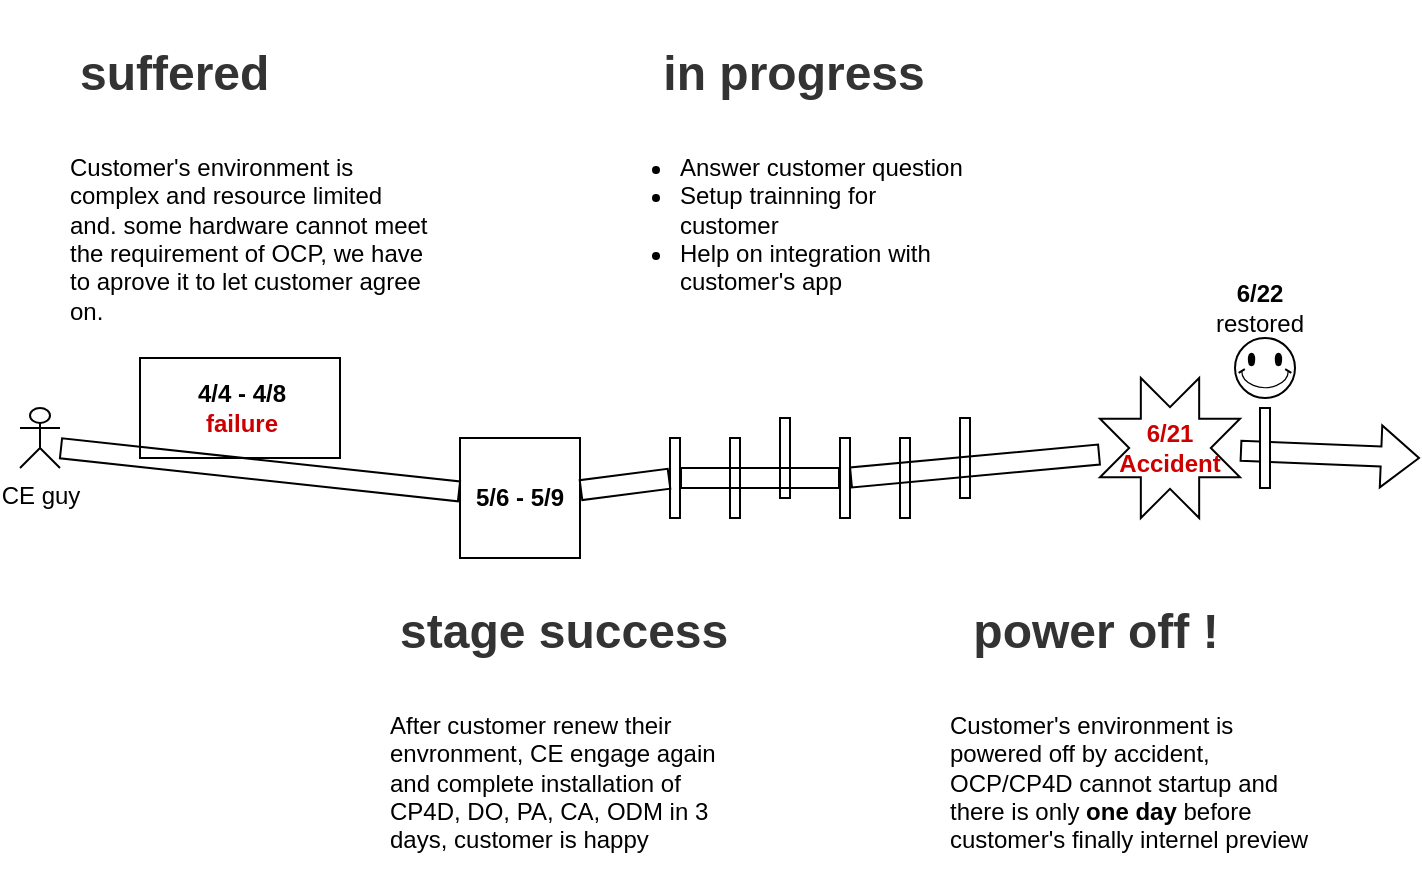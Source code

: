 <mxfile version="17.1.2" type="github"><diagram id="BywHLoRQz3fkk1G3sWwl" name="Page-1"><mxGraphModel dx="1002" dy="571" grid="1" gridSize="10" guides="1" tooltips="1" connect="1" arrows="1" fold="1" page="1" pageScale="1" pageWidth="827" pageHeight="1169" math="0" shadow="0"><root><mxCell id="0"/><mxCell id="1" parent="0"/><mxCell id="kHvv3OyTEOI5HM_wSSVV-1" value="" style="shape=flexArrow;endArrow=classic;html=1;rounded=0;startArrow=none;" edge="1" parent="1" source="kHvv3OyTEOI5HM_wSSVV-18"><mxGeometry width="50" height="50" relative="1" as="geometry"><mxPoint x="76.0" y="255.108" as="sourcePoint"/><mxPoint x="756" y="260" as="targetPoint"/></mxGeometry></mxCell><mxCell id="kHvv3OyTEOI5HM_wSSVV-2" value="" style="rounded=0;whiteSpace=wrap;html=1;" vertex="1" parent="1"><mxGeometry x="116" y="210" width="100" height="50" as="geometry"/></mxCell><mxCell id="kHvv3OyTEOI5HM_wSSVV-3" value="CE guy" style="shape=umlActor;verticalLabelPosition=bottom;verticalAlign=top;html=1;outlineConnect=0;" vertex="1" parent="1"><mxGeometry x="56" y="235" width="20" height="30" as="geometry"/></mxCell><mxCell id="kHvv3OyTEOI5HM_wSSVV-4" value="&lt;h2 style=&quot;margin: 23px 10px 25px 5px; padding: 0px; position: relative; zoom: 1; color: rgb(51, 51, 51); font-size: 24px; font-family: Arial, sans-serif; text-size-adjust: auto;&quot; class=&quot;wordbook-js&quot;&gt;&lt;span class=&quot;keyword&quot;&gt;suffered&lt;/span&gt;&lt;/h2&gt;&lt;p&gt;Customer's environment is complex and resource limited and. some hardware cannot meet the requirement of OCP, we have to aprove it to let customer agree on.&lt;/p&gt;" style="text;html=1;strokeColor=none;fillColor=none;spacing=5;spacingTop=-20;whiteSpace=wrap;overflow=hidden;rounded=0;" vertex="1" parent="1"><mxGeometry x="76" y="41" width="190" height="150" as="geometry"/></mxCell><mxCell id="kHvv3OyTEOI5HM_wSSVV-5" value="&lt;b&gt;4/4 - 4/8&lt;br&gt;&lt;font color=&quot;#cc0000&quot;&gt;failure&lt;/font&gt;&lt;br&gt;&lt;/b&gt;" style="text;html=1;strokeColor=none;fillColor=none;align=center;verticalAlign=middle;whiteSpace=wrap;rounded=0;" vertex="1" parent="1"><mxGeometry x="137" y="210" width="60" height="50" as="geometry"/></mxCell><mxCell id="kHvv3OyTEOI5HM_wSSVV-6" value="&lt;b&gt;&lt;font color=&quot;#000000&quot;&gt;5/6 - 5/9&lt;/font&gt;&lt;/b&gt;" style="rounded=0;whiteSpace=wrap;html=1;fontColor=#CC0000;" vertex="1" parent="1"><mxGeometry x="276" y="250" width="60" height="60" as="geometry"/></mxCell><mxCell id="kHvv3OyTEOI5HM_wSSVV-7" value="" style="shape=flexArrow;endArrow=none;html=1;rounded=0;startArrow=none;" edge="1" parent="1" target="kHvv3OyTEOI5HM_wSSVV-6"><mxGeometry width="50" height="50" relative="1" as="geometry"><mxPoint x="76.0" y="255.108" as="sourcePoint"/><mxPoint x="756" y="260" as="targetPoint"/></mxGeometry></mxCell><mxCell id="kHvv3OyTEOI5HM_wSSVV-8" value="&lt;h2 style=&quot;margin: 23px 10px 25px 5px; padding: 0px; position: relative; zoom: 1; color: rgb(51, 51, 51); font-size: 24px; font-family: Arial, sans-serif; text-size-adjust: auto;&quot; class=&quot;wordbook-js&quot;&gt;&lt;span class=&quot;keyword&quot;&gt;stage success&lt;/span&gt;&lt;/h2&gt;&lt;p&gt;After customer renew their envronment, CE engage again and complete installation of CP4D, DO, PA, CA, ODM in 3 days, customer is happy&lt;/p&gt;" style="text;html=1;strokeColor=none;fillColor=none;spacing=5;spacingTop=-20;whiteSpace=wrap;overflow=hidden;rounded=0;" vertex="1" parent="1"><mxGeometry x="236" y="320" width="190" height="150" as="geometry"/></mxCell><mxCell id="kHvv3OyTEOI5HM_wSSVV-9" value="" style="rounded=0;whiteSpace=wrap;html=1;fontColor=#CC0000;" vertex="1" parent="1"><mxGeometry x="381" y="250" width="5" height="40" as="geometry"/></mxCell><mxCell id="kHvv3OyTEOI5HM_wSSVV-10" value="" style="shape=flexArrow;endArrow=none;html=1;rounded=0;startArrow=none;" edge="1" parent="1" source="kHvv3OyTEOI5HM_wSSVV-6" target="kHvv3OyTEOI5HM_wSSVV-9"><mxGeometry width="50" height="50" relative="1" as="geometry"><mxPoint x="336" y="278.667" as="sourcePoint"/><mxPoint x="756" y="260" as="targetPoint"/></mxGeometry></mxCell><mxCell id="kHvv3OyTEOI5HM_wSSVV-11" value="" style="rounded=0;whiteSpace=wrap;html=1;fontColor=#CC0000;" vertex="1" parent="1"><mxGeometry x="411" y="250" width="5" height="40" as="geometry"/></mxCell><mxCell id="kHvv3OyTEOI5HM_wSSVV-12" value="" style="rounded=0;whiteSpace=wrap;html=1;fontColor=#CC0000;" vertex="1" parent="1"><mxGeometry x="436" y="240" width="5" height="40" as="geometry"/></mxCell><mxCell id="kHvv3OyTEOI5HM_wSSVV-13" value="" style="rounded=0;whiteSpace=wrap;html=1;fontColor=#CC0000;" vertex="1" parent="1"><mxGeometry x="466" y="250" width="5" height="40" as="geometry"/></mxCell><mxCell id="kHvv3OyTEOI5HM_wSSVV-14" value="" style="shape=flexArrow;endArrow=none;html=1;rounded=0;startArrow=none;" edge="1" parent="1" source="kHvv3OyTEOI5HM_wSSVV-9" target="kHvv3OyTEOI5HM_wSSVV-13"><mxGeometry width="50" height="50" relative="1" as="geometry"><mxPoint x="386" y="269.933" as="sourcePoint"/><mxPoint x="756" y="260" as="targetPoint"/></mxGeometry></mxCell><mxCell id="kHvv3OyTEOI5HM_wSSVV-15" value="" style="rounded=0;whiteSpace=wrap;html=1;fontColor=#CC0000;" vertex="1" parent="1"><mxGeometry x="496" y="250" width="5" height="40" as="geometry"/></mxCell><mxCell id="kHvv3OyTEOI5HM_wSSVV-16" value="" style="rounded=0;whiteSpace=wrap;html=1;fontColor=#CC0000;" vertex="1" parent="1"><mxGeometry x="526" y="240" width="5" height="40" as="geometry"/></mxCell><mxCell id="kHvv3OyTEOI5HM_wSSVV-17" value="&lt;h2 style=&quot;margin: 23px 10px 25px 5px; padding: 0px; position: relative; zoom: 1; color: rgb(51, 51, 51); font-size: 24px; font-family: Arial, sans-serif; text-size-adjust: auto;&quot; class=&quot;wordbook-js&quot;&gt;&lt;span class=&quot;keyword&quot;&gt;&amp;nbsp; &amp;nbsp; in progress&lt;/span&gt;&lt;/h2&gt;&lt;p&gt;&lt;/p&gt;&lt;ul&gt;&lt;li&gt;&lt;span style=&quot;background-color: initial;&quot;&gt;Answer customer question&lt;/span&gt;&lt;/li&gt;&lt;li&gt;&lt;span style=&quot;background-color: initial;&quot;&gt;Setup trainning for customer&lt;/span&gt;&lt;/li&gt;&lt;li&gt;&lt;span style=&quot;background-color: initial;&quot;&gt;Help on integration with customer's app&lt;/span&gt;&lt;/li&gt;&lt;/ul&gt;&lt;p&gt;&lt;/p&gt;" style="text;html=1;strokeColor=none;fillColor=none;spacing=5;spacingTop=-20;whiteSpace=wrap;overflow=hidden;rounded=0;" vertex="1" parent="1"><mxGeometry x="341" y="41" width="190" height="150" as="geometry"/></mxCell><mxCell id="kHvv3OyTEOI5HM_wSSVV-18" value="" style="verticalLabelPosition=bottom;verticalAlign=top;html=1;shape=mxgraph.basic.8_point_star;fontColor=#000000;" vertex="1" parent="1"><mxGeometry x="596" y="220" width="70" height="70" as="geometry"/></mxCell><mxCell id="kHvv3OyTEOI5HM_wSSVV-19" value="" style="shape=flexArrow;endArrow=none;html=1;rounded=0;startArrow=none;" edge="1" parent="1" source="kHvv3OyTEOI5HM_wSSVV-13" target="kHvv3OyTEOI5HM_wSSVV-18"><mxGeometry width="50" height="50" relative="1" as="geometry"><mxPoint x="471" y="269.913" as="sourcePoint"/><mxPoint x="756" y="260" as="targetPoint"/></mxGeometry></mxCell><mxCell id="kHvv3OyTEOI5HM_wSSVV-20" value="&lt;font style=&quot;&quot; color=&quot;#cc0000&quot;&gt;&lt;b&gt;6/21&lt;/b&gt;&lt;br&gt;&lt;b&gt;Accident&lt;/b&gt;&lt;br&gt;&lt;/font&gt;" style="text;html=1;strokeColor=none;fillColor=none;align=center;verticalAlign=middle;whiteSpace=wrap;rounded=0;fontColor=#000000;" vertex="1" parent="1"><mxGeometry x="601" y="240" width="60" height="30" as="geometry"/></mxCell><mxCell id="kHvv3OyTEOI5HM_wSSVV-21" value="&lt;h2 style=&quot;margin: 23px 10px 25px 5px; padding: 0px; position: relative; zoom: 1; color: rgb(51, 51, 51); font-size: 24px; font-family: Arial, sans-serif; text-size-adjust: auto;&quot; class=&quot;wordbook-js&quot;&gt;&lt;span class=&quot;keyword&quot;&gt;&amp;nbsp;power off !&lt;/span&gt;&lt;/h2&gt;&lt;p&gt;&lt;/p&gt;Customer's environment is powered off by accident, OCP/CP4D cannot startup and there is only &lt;b&gt;one day&lt;/b&gt; before customer's finally internel preview&lt;br&gt;&lt;p&gt;&lt;/p&gt;" style="text;html=1;strokeColor=none;fillColor=none;spacing=5;spacingTop=-20;whiteSpace=wrap;overflow=hidden;rounded=0;" vertex="1" parent="1"><mxGeometry x="516" y="320" width="190" height="150" as="geometry"/></mxCell><mxCell id="kHvv3OyTEOI5HM_wSSVV-22" value="" style="rounded=0;whiteSpace=wrap;html=1;fontColor=#CC0000;" vertex="1" parent="1"><mxGeometry x="676" y="235" width="5" height="40" as="geometry"/></mxCell><mxCell id="kHvv3OyTEOI5HM_wSSVV-23" value="" style="verticalLabelPosition=bottom;verticalAlign=top;html=1;shape=mxgraph.basic.smiley;fontColor=#CC0000;" vertex="1" parent="1"><mxGeometry x="663.5" y="200" width="30" height="30" as="geometry"/></mxCell><mxCell id="kHvv3OyTEOI5HM_wSSVV-24" value="&lt;font color=&quot;#000000&quot;&gt;&lt;b&gt;6/22&lt;/b&gt;&lt;br&gt;restored&lt;br&gt;&lt;/font&gt;" style="text;html=1;strokeColor=none;fillColor=none;align=center;verticalAlign=middle;whiteSpace=wrap;rounded=0;fontColor=#CC0000;" vertex="1" parent="1"><mxGeometry x="646" y="170" width="60" height="30" as="geometry"/></mxCell></root></mxGraphModel></diagram></mxfile>